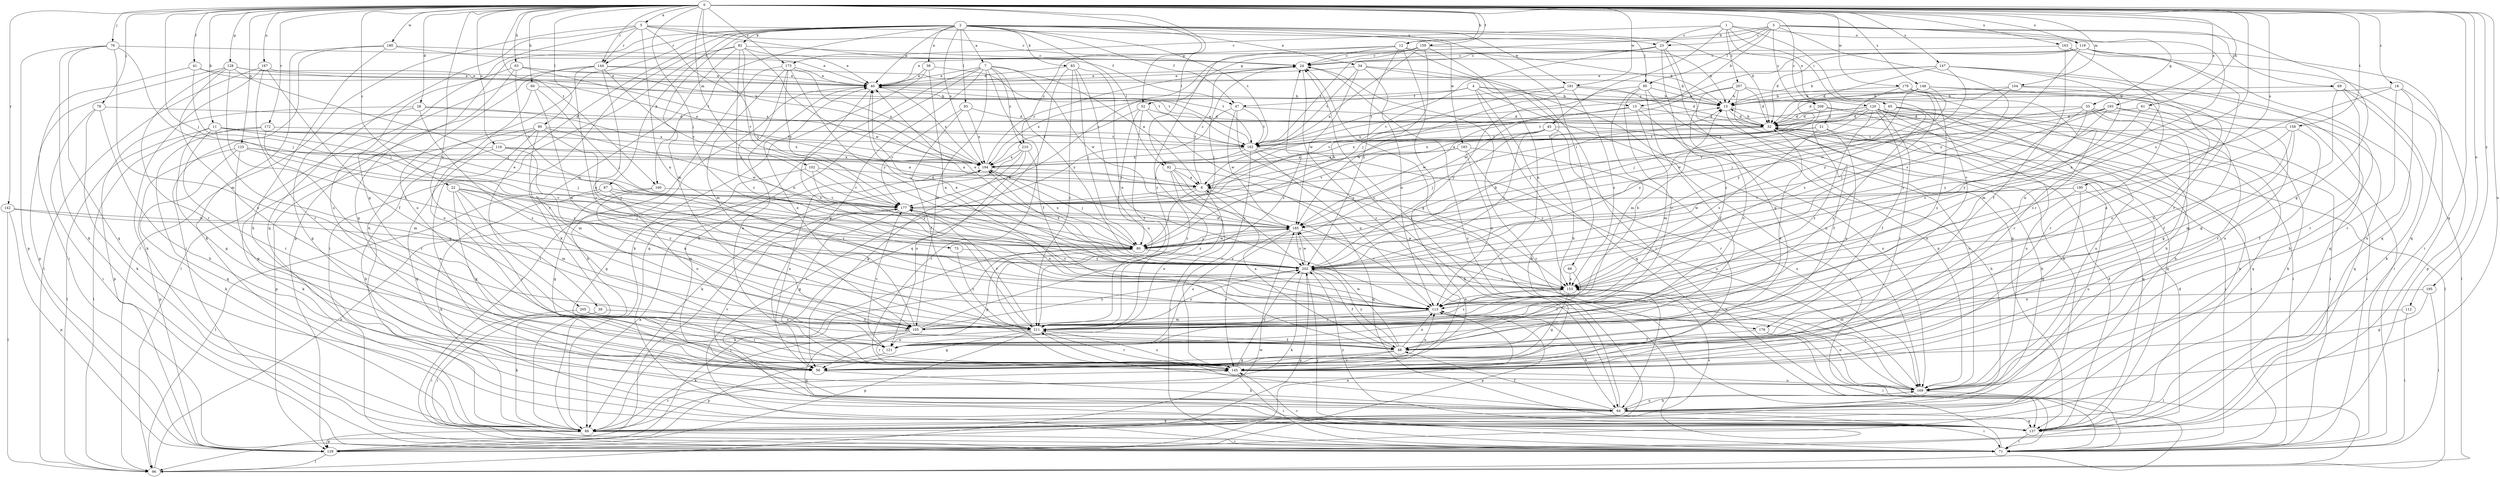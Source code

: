 strict digraph  {
0;
1;
2;
3;
4;
5;
7;
8;
11;
12;
13;
15;
18;
21;
22;
23;
24;
28;
32;
34;
38;
39;
40;
41;
45;
47;
48;
52;
55;
56;
60;
61;
63;
64;
65;
68;
69;
71;
73;
76;
78;
80;
82;
83;
87;
88;
90;
92;
93;
95;
96;
102;
104;
105;
112;
113;
116;
119;
120;
121;
125;
128;
129;
137;
142;
144;
145;
147;
148;
153;
158;
159;
160;
162;
163;
167;
169;
172;
173;
176;
177;
179;
180;
181;
183;
185;
190;
193;
194;
195;
202;
205;
207;
208;
210;
211;
0 -> 5  [label=a];
0 -> 11  [label=b];
0 -> 12  [label=b];
0 -> 18  [label=c];
0 -> 21  [label=c];
0 -> 22  [label=c];
0 -> 28  [label=d];
0 -> 41  [label=f];
0 -> 52  [label=g];
0 -> 60  [label=h];
0 -> 61  [label=h];
0 -> 63  [label=h];
0 -> 73  [label=j];
0 -> 76  [label=j];
0 -> 78  [label=j];
0 -> 80  [label=j];
0 -> 90  [label=l];
0 -> 92  [label=l];
0 -> 102  [label=m];
0 -> 104  [label=m];
0 -> 112  [label=n];
0 -> 116  [label=o];
0 -> 119  [label=o];
0 -> 125  [label=p];
0 -> 128  [label=p];
0 -> 137  [label=q];
0 -> 142  [label=r];
0 -> 144  [label=r];
0 -> 147  [label=s];
0 -> 148  [label=s];
0 -> 153  [label=s];
0 -> 158  [label=t];
0 -> 159  [label=t];
0 -> 160  [label=t];
0 -> 163  [label=u];
0 -> 167  [label=u];
0 -> 169  [label=u];
0 -> 172  [label=v];
0 -> 173  [label=v];
0 -> 179  [label=w];
0 -> 180  [label=w];
0 -> 181  [label=w];
0 -> 190  [label=x];
0 -> 193  [label=x];
0 -> 195  [label=y];
0 -> 202  [label=y];
0 -> 205  [label=z];
1 -> 23  [label=c];
1 -> 45  [label=f];
1 -> 65  [label=i];
1 -> 119  [label=o];
1 -> 120  [label=o];
1 -> 173  [label=v];
1 -> 176  [label=v];
1 -> 207  [label=z];
2 -> 7  [label=a];
2 -> 32  [label=d];
2 -> 34  [label=e];
2 -> 38  [label=e];
2 -> 39  [label=e];
2 -> 40  [label=e];
2 -> 47  [label=f];
2 -> 68  [label=i];
2 -> 82  [label=k];
2 -> 83  [label=k];
2 -> 87  [label=k];
2 -> 88  [label=k];
2 -> 92  [label=l];
2 -> 93  [label=l];
2 -> 95  [label=l];
2 -> 105  [label=m];
2 -> 129  [label=p];
2 -> 144  [label=r];
2 -> 160  [label=t];
2 -> 162  [label=t];
2 -> 181  [label=w];
2 -> 183  [label=w];
2 -> 194  [label=x];
3 -> 12  [label=b];
3 -> 13  [label=b];
3 -> 23  [label=c];
3 -> 52  [label=g];
3 -> 55  [label=g];
3 -> 56  [label=g];
3 -> 69  [label=i];
3 -> 95  [label=l];
3 -> 113  [label=n];
3 -> 202  [label=y];
3 -> 208  [label=z];
4 -> 13  [label=b];
4 -> 47  [label=f];
4 -> 88  [label=k];
4 -> 96  [label=l];
4 -> 137  [label=q];
4 -> 194  [label=x];
4 -> 208  [label=z];
5 -> 23  [label=c];
5 -> 24  [label=c];
5 -> 47  [label=f];
5 -> 56  [label=g];
5 -> 96  [label=l];
5 -> 113  [label=n];
5 -> 137  [label=q];
5 -> 144  [label=r];
5 -> 194  [label=x];
7 -> 8  [label=a];
7 -> 40  [label=e];
7 -> 48  [label=f];
7 -> 56  [label=g];
7 -> 64  [label=h];
7 -> 105  [label=m];
7 -> 137  [label=q];
7 -> 185  [label=w];
7 -> 202  [label=y];
7 -> 210  [label=z];
8 -> 24  [label=c];
8 -> 80  [label=j];
8 -> 121  [label=o];
8 -> 176  [label=v];
8 -> 177  [label=v];
11 -> 56  [label=g];
11 -> 80  [label=j];
11 -> 96  [label=l];
11 -> 105  [label=m];
11 -> 145  [label=r];
11 -> 162  [label=t];
11 -> 185  [label=w];
11 -> 194  [label=x];
12 -> 15  [label=b];
12 -> 24  [label=c];
12 -> 56  [label=g];
12 -> 71  [label=i];
12 -> 202  [label=y];
12 -> 210  [label=z];
12 -> 211  [label=z];
13 -> 32  [label=d];
13 -> 105  [label=m];
13 -> 169  [label=u];
13 -> 185  [label=w];
13 -> 194  [label=x];
15 -> 32  [label=d];
15 -> 96  [label=l];
15 -> 169  [label=u];
18 -> 15  [label=b];
18 -> 113  [label=n];
18 -> 129  [label=p];
18 -> 145  [label=r];
18 -> 169  [label=u];
21 -> 71  [label=i];
21 -> 121  [label=o];
21 -> 153  [label=s];
21 -> 162  [label=t];
21 -> 194  [label=x];
22 -> 56  [label=g];
22 -> 80  [label=j];
22 -> 105  [label=m];
22 -> 113  [label=n];
22 -> 145  [label=r];
22 -> 177  [label=v];
23 -> 24  [label=c];
23 -> 40  [label=e];
23 -> 56  [label=g];
23 -> 137  [label=q];
23 -> 177  [label=v];
23 -> 211  [label=z];
24 -> 40  [label=e];
24 -> 80  [label=j];
24 -> 145  [label=r];
28 -> 32  [label=d];
28 -> 56  [label=g];
28 -> 129  [label=p];
28 -> 194  [label=x];
28 -> 211  [label=z];
32 -> 15  [label=b];
32 -> 64  [label=h];
32 -> 71  [label=i];
32 -> 137  [label=q];
32 -> 162  [label=t];
32 -> 194  [label=x];
34 -> 40  [label=e];
34 -> 64  [label=h];
34 -> 113  [label=n];
34 -> 162  [label=t];
34 -> 169  [label=u];
34 -> 185  [label=w];
38 -> 40  [label=e];
38 -> 88  [label=k];
38 -> 113  [label=n];
38 -> 162  [label=t];
39 -> 71  [label=i];
39 -> 88  [label=k];
39 -> 211  [label=z];
40 -> 15  [label=b];
40 -> 88  [label=k];
40 -> 113  [label=n];
40 -> 194  [label=x];
41 -> 40  [label=e];
41 -> 71  [label=i];
41 -> 80  [label=j];
41 -> 194  [label=x];
45 -> 8  [label=a];
45 -> 64  [label=h];
45 -> 80  [label=j];
45 -> 145  [label=r];
45 -> 162  [label=t];
45 -> 202  [label=y];
47 -> 32  [label=d];
47 -> 71  [label=i];
47 -> 153  [label=s];
47 -> 162  [label=t];
47 -> 185  [label=w];
48 -> 8  [label=a];
48 -> 56  [label=g];
48 -> 113  [label=n];
48 -> 145  [label=r];
48 -> 185  [label=w];
48 -> 202  [label=y];
52 -> 32  [label=d];
52 -> 80  [label=j];
52 -> 153  [label=s];
52 -> 194  [label=x];
52 -> 211  [label=z];
55 -> 32  [label=d];
55 -> 56  [label=g];
55 -> 71  [label=i];
55 -> 145  [label=r];
55 -> 153  [label=s];
55 -> 185  [label=w];
55 -> 202  [label=y];
56 -> 64  [label=h];
56 -> 113  [label=n];
60 -> 15  [label=b];
60 -> 80  [label=j];
60 -> 113  [label=n];
60 -> 121  [label=o];
61 -> 32  [label=d];
61 -> 48  [label=f];
61 -> 202  [label=y];
63 -> 40  [label=e];
63 -> 56  [label=g];
63 -> 121  [label=o];
63 -> 162  [label=t];
63 -> 177  [label=v];
63 -> 194  [label=x];
64 -> 24  [label=c];
64 -> 48  [label=f];
64 -> 71  [label=i];
64 -> 88  [label=k];
64 -> 137  [label=q];
64 -> 169  [label=u];
64 -> 177  [label=v];
64 -> 211  [label=z];
65 -> 32  [label=d];
65 -> 71  [label=i];
65 -> 80  [label=j];
65 -> 169  [label=u];
65 -> 211  [label=z];
68 -> 48  [label=f];
68 -> 153  [label=s];
69 -> 15  [label=b];
69 -> 56  [label=g];
69 -> 88  [label=k];
69 -> 96  [label=l];
69 -> 145  [label=r];
71 -> 24  [label=c];
71 -> 145  [label=r];
71 -> 202  [label=y];
73 -> 202  [label=y];
73 -> 211  [label=z];
76 -> 24  [label=c];
76 -> 80  [label=j];
76 -> 88  [label=k];
76 -> 105  [label=m];
76 -> 129  [label=p];
76 -> 137  [label=q];
78 -> 32  [label=d];
78 -> 64  [label=h];
78 -> 71  [label=i];
78 -> 88  [label=k];
80 -> 40  [label=e];
80 -> 56  [label=g];
80 -> 88  [label=k];
80 -> 185  [label=w];
80 -> 194  [label=x];
80 -> 202  [label=y];
82 -> 24  [label=c];
82 -> 40  [label=e];
82 -> 71  [label=i];
82 -> 88  [label=k];
82 -> 145  [label=r];
82 -> 177  [label=v];
82 -> 185  [label=w];
82 -> 211  [label=z];
83 -> 40  [label=e];
83 -> 80  [label=j];
83 -> 113  [label=n];
83 -> 137  [label=q];
83 -> 169  [label=u];
83 -> 211  [label=z];
87 -> 88  [label=k];
87 -> 96  [label=l];
87 -> 121  [label=o];
87 -> 153  [label=s];
87 -> 177  [label=v];
88 -> 71  [label=i];
88 -> 129  [label=p];
88 -> 145  [label=r];
88 -> 153  [label=s];
90 -> 105  [label=m];
90 -> 129  [label=p];
90 -> 137  [label=q];
90 -> 162  [label=t];
90 -> 169  [label=u];
90 -> 185  [label=w];
90 -> 202  [label=y];
92 -> 8  [label=a];
92 -> 71  [label=i];
92 -> 137  [label=q];
92 -> 202  [label=y];
92 -> 211  [label=z];
93 -> 32  [label=d];
93 -> 48  [label=f];
93 -> 177  [label=v];
93 -> 194  [label=x];
95 -> 15  [label=b];
95 -> 48  [label=f];
95 -> 105  [label=m];
95 -> 169  [label=u];
95 -> 202  [label=y];
95 -> 211  [label=z];
96 -> 185  [label=w];
96 -> 194  [label=x];
102 -> 8  [label=a];
102 -> 56  [label=g];
102 -> 177  [label=v];
102 -> 202  [label=y];
104 -> 15  [label=b];
104 -> 32  [label=d];
104 -> 64  [label=h];
104 -> 121  [label=o];
104 -> 185  [label=w];
105 -> 24  [label=c];
105 -> 40  [label=e];
105 -> 88  [label=k];
105 -> 137  [label=q];
105 -> 145  [label=r];
105 -> 153  [label=s];
105 -> 202  [label=y];
112 -> 71  [label=i];
112 -> 105  [label=m];
113 -> 15  [label=b];
113 -> 64  [label=h];
113 -> 105  [label=m];
113 -> 129  [label=p];
113 -> 177  [label=v];
113 -> 211  [label=z];
116 -> 8  [label=a];
116 -> 64  [label=h];
116 -> 88  [label=k];
116 -> 194  [label=x];
116 -> 211  [label=z];
119 -> 24  [label=c];
119 -> 32  [label=d];
119 -> 71  [label=i];
119 -> 137  [label=q];
119 -> 145  [label=r];
119 -> 153  [label=s];
119 -> 162  [label=t];
120 -> 8  [label=a];
120 -> 32  [label=d];
120 -> 48  [label=f];
120 -> 64  [label=h];
120 -> 88  [label=k];
120 -> 137  [label=q];
120 -> 145  [label=r];
120 -> 162  [label=t];
120 -> 169  [label=u];
120 -> 202  [label=y];
120 -> 211  [label=z];
121 -> 32  [label=d];
121 -> 129  [label=p];
121 -> 177  [label=v];
125 -> 8  [label=a];
125 -> 56  [label=g];
125 -> 88  [label=k];
125 -> 129  [label=p];
125 -> 153  [label=s];
125 -> 194  [label=x];
128 -> 40  [label=e];
128 -> 80  [label=j];
128 -> 121  [label=o];
128 -> 129  [label=p];
128 -> 145  [label=r];
128 -> 162  [label=t];
128 -> 211  [label=z];
129 -> 24  [label=c];
129 -> 32  [label=d];
129 -> 80  [label=j];
129 -> 96  [label=l];
129 -> 113  [label=n];
137 -> 32  [label=d];
137 -> 71  [label=i];
137 -> 202  [label=y];
142 -> 96  [label=l];
142 -> 129  [label=p];
142 -> 185  [label=w];
142 -> 202  [label=y];
144 -> 15  [label=b];
144 -> 40  [label=e];
144 -> 96  [label=l];
144 -> 113  [label=n];
144 -> 121  [label=o];
144 -> 177  [label=v];
144 -> 211  [label=z];
145 -> 24  [label=c];
145 -> 40  [label=e];
145 -> 71  [label=i];
145 -> 169  [label=u];
145 -> 194  [label=x];
145 -> 202  [label=y];
145 -> 211  [label=z];
147 -> 15  [label=b];
147 -> 32  [label=d];
147 -> 40  [label=e];
147 -> 105  [label=m];
147 -> 121  [label=o];
147 -> 137  [label=q];
147 -> 202  [label=y];
148 -> 8  [label=a];
148 -> 15  [label=b];
148 -> 71  [label=i];
148 -> 80  [label=j];
148 -> 145  [label=r];
148 -> 202  [label=y];
153 -> 8  [label=a];
153 -> 40  [label=e];
153 -> 56  [label=g];
153 -> 113  [label=n];
158 -> 48  [label=f];
158 -> 105  [label=m];
158 -> 113  [label=n];
158 -> 153  [label=s];
158 -> 162  [label=t];
159 -> 8  [label=a];
159 -> 15  [label=b];
159 -> 24  [label=c];
159 -> 80  [label=j];
159 -> 113  [label=n];
159 -> 162  [label=t];
159 -> 177  [label=v];
160 -> 56  [label=g];
160 -> 105  [label=m];
160 -> 177  [label=v];
162 -> 40  [label=e];
162 -> 64  [label=h];
162 -> 113  [label=n];
162 -> 145  [label=r];
162 -> 169  [label=u];
162 -> 194  [label=x];
162 -> 211  [label=z];
163 -> 24  [label=c];
163 -> 48  [label=f];
163 -> 137  [label=q];
163 -> 145  [label=r];
167 -> 40  [label=e];
167 -> 48  [label=f];
167 -> 88  [label=k];
167 -> 96  [label=l];
167 -> 145  [label=r];
169 -> 64  [label=h];
169 -> 71  [label=i];
169 -> 113  [label=n];
169 -> 153  [label=s];
172 -> 96  [label=l];
172 -> 137  [label=q];
172 -> 145  [label=r];
172 -> 162  [label=t];
173 -> 40  [label=e];
173 -> 71  [label=i];
173 -> 105  [label=m];
173 -> 113  [label=n];
173 -> 177  [label=v];
173 -> 194  [label=x];
173 -> 202  [label=y];
176 -> 48  [label=f];
176 -> 71  [label=i];
176 -> 96  [label=l];
177 -> 15  [label=b];
177 -> 56  [label=g];
177 -> 88  [label=k];
177 -> 96  [label=l];
177 -> 113  [label=n];
177 -> 185  [label=w];
179 -> 15  [label=b];
179 -> 80  [label=j];
179 -> 145  [label=r];
179 -> 153  [label=s];
179 -> 169  [label=u];
179 -> 211  [label=z];
180 -> 24  [label=c];
180 -> 40  [label=e];
180 -> 64  [label=h];
180 -> 71  [label=i];
180 -> 88  [label=k];
181 -> 15  [label=b];
181 -> 32  [label=d];
181 -> 153  [label=s];
181 -> 162  [label=t];
181 -> 177  [label=v];
181 -> 185  [label=w];
183 -> 113  [label=n];
183 -> 153  [label=s];
183 -> 169  [label=u];
183 -> 177  [label=v];
183 -> 194  [label=x];
185 -> 80  [label=j];
185 -> 121  [label=o];
185 -> 145  [label=r];
185 -> 169  [label=u];
185 -> 202  [label=y];
190 -> 56  [label=g];
190 -> 113  [label=n];
190 -> 169  [label=u];
190 -> 177  [label=v];
190 -> 185  [label=w];
193 -> 32  [label=d];
193 -> 80  [label=j];
193 -> 88  [label=k];
193 -> 137  [label=q];
193 -> 177  [label=v];
193 -> 202  [label=y];
194 -> 8  [label=a];
194 -> 24  [label=c];
194 -> 80  [label=j];
195 -> 56  [label=g];
195 -> 71  [label=i];
195 -> 113  [label=n];
202 -> 15  [label=b];
202 -> 40  [label=e];
202 -> 48  [label=f];
202 -> 88  [label=k];
202 -> 129  [label=p];
202 -> 153  [label=s];
202 -> 185  [label=w];
202 -> 194  [label=x];
205 -> 48  [label=f];
205 -> 71  [label=i];
205 -> 145  [label=r];
205 -> 211  [label=z];
207 -> 15  [label=b];
207 -> 32  [label=d];
207 -> 64  [label=h];
207 -> 88  [label=k];
207 -> 121  [label=o];
207 -> 185  [label=w];
208 -> 32  [label=d];
208 -> 48  [label=f];
208 -> 71  [label=i];
208 -> 137  [label=q];
210 -> 56  [label=g];
210 -> 88  [label=k];
210 -> 121  [label=o];
210 -> 145  [label=r];
210 -> 194  [label=x];
211 -> 48  [label=f];
211 -> 56  [label=g];
211 -> 121  [label=o];
211 -> 129  [label=p];
211 -> 145  [label=r];
211 -> 177  [label=v];
211 -> 202  [label=y];
}
